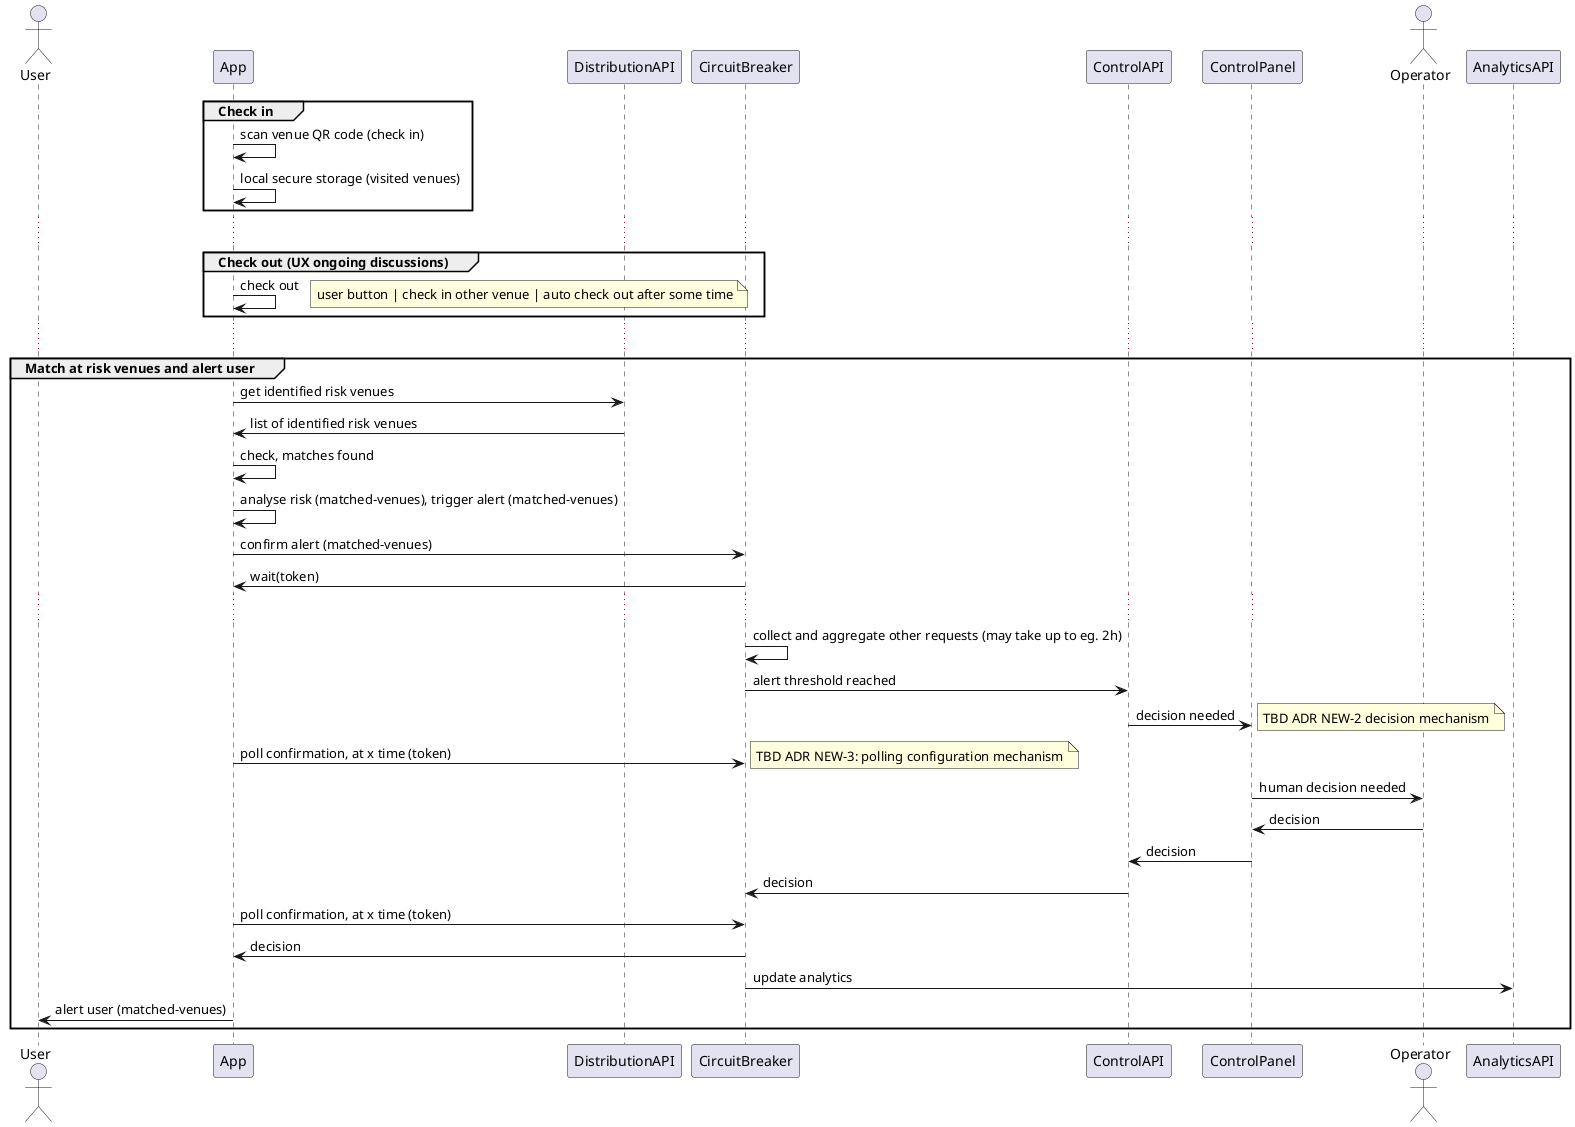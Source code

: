 @startuml system-flow_check-in

Actor User

group Check in
App -> App : scan venue QR code (check in)
App -> App : local secure storage (visited venues)
end
...
group Check out (UX ongoing discussions)
App -> App : check out
  note right : user button | check in other venue | auto check out after some time
end
...
group Match at risk venues and alert user
  App -> DistributionAPI : get identified risk venues
  App <- DistributionAPI : list of identified risk venues

  App -> App : check, matches found
  App -> App : analyse risk (matched-venues), trigger alert (matched-venues)

  App -> CircuitBreaker : confirm alert (matched-venues)
  App <- CircuitBreaker : wait(token)
  ...
  CircuitBreaker -> CircuitBreaker : collect and aggregate other requests (may take up to eg. 2h)
  CircuitBreaker -> ControlAPI : alert threshold reached

  ControlAPI -> ControlPanel : decision needed
  note right: TBD ADR NEW-2 decision mechanism

  App -> CircuitBreaker : poll confirmation, at x time (token)
  note right: TBD ADR NEW-3: polling configuration mechanism
  Actor Operator
  ControlPanel -> Operator :  human decision needed
  ControlPanel <- Operator :  decision

  ControlAPI <- ControlPanel : decision
  CircuitBreaker <- ControlAPI : decision

  App -> CircuitBreaker : poll confirmation, at x time (token)
  App <- CircuitBreaker : decision
  CircuitBreaker -> AnalyticsAPI : update analytics

  App -> User : alert user (matched-venues)
end
@enduml